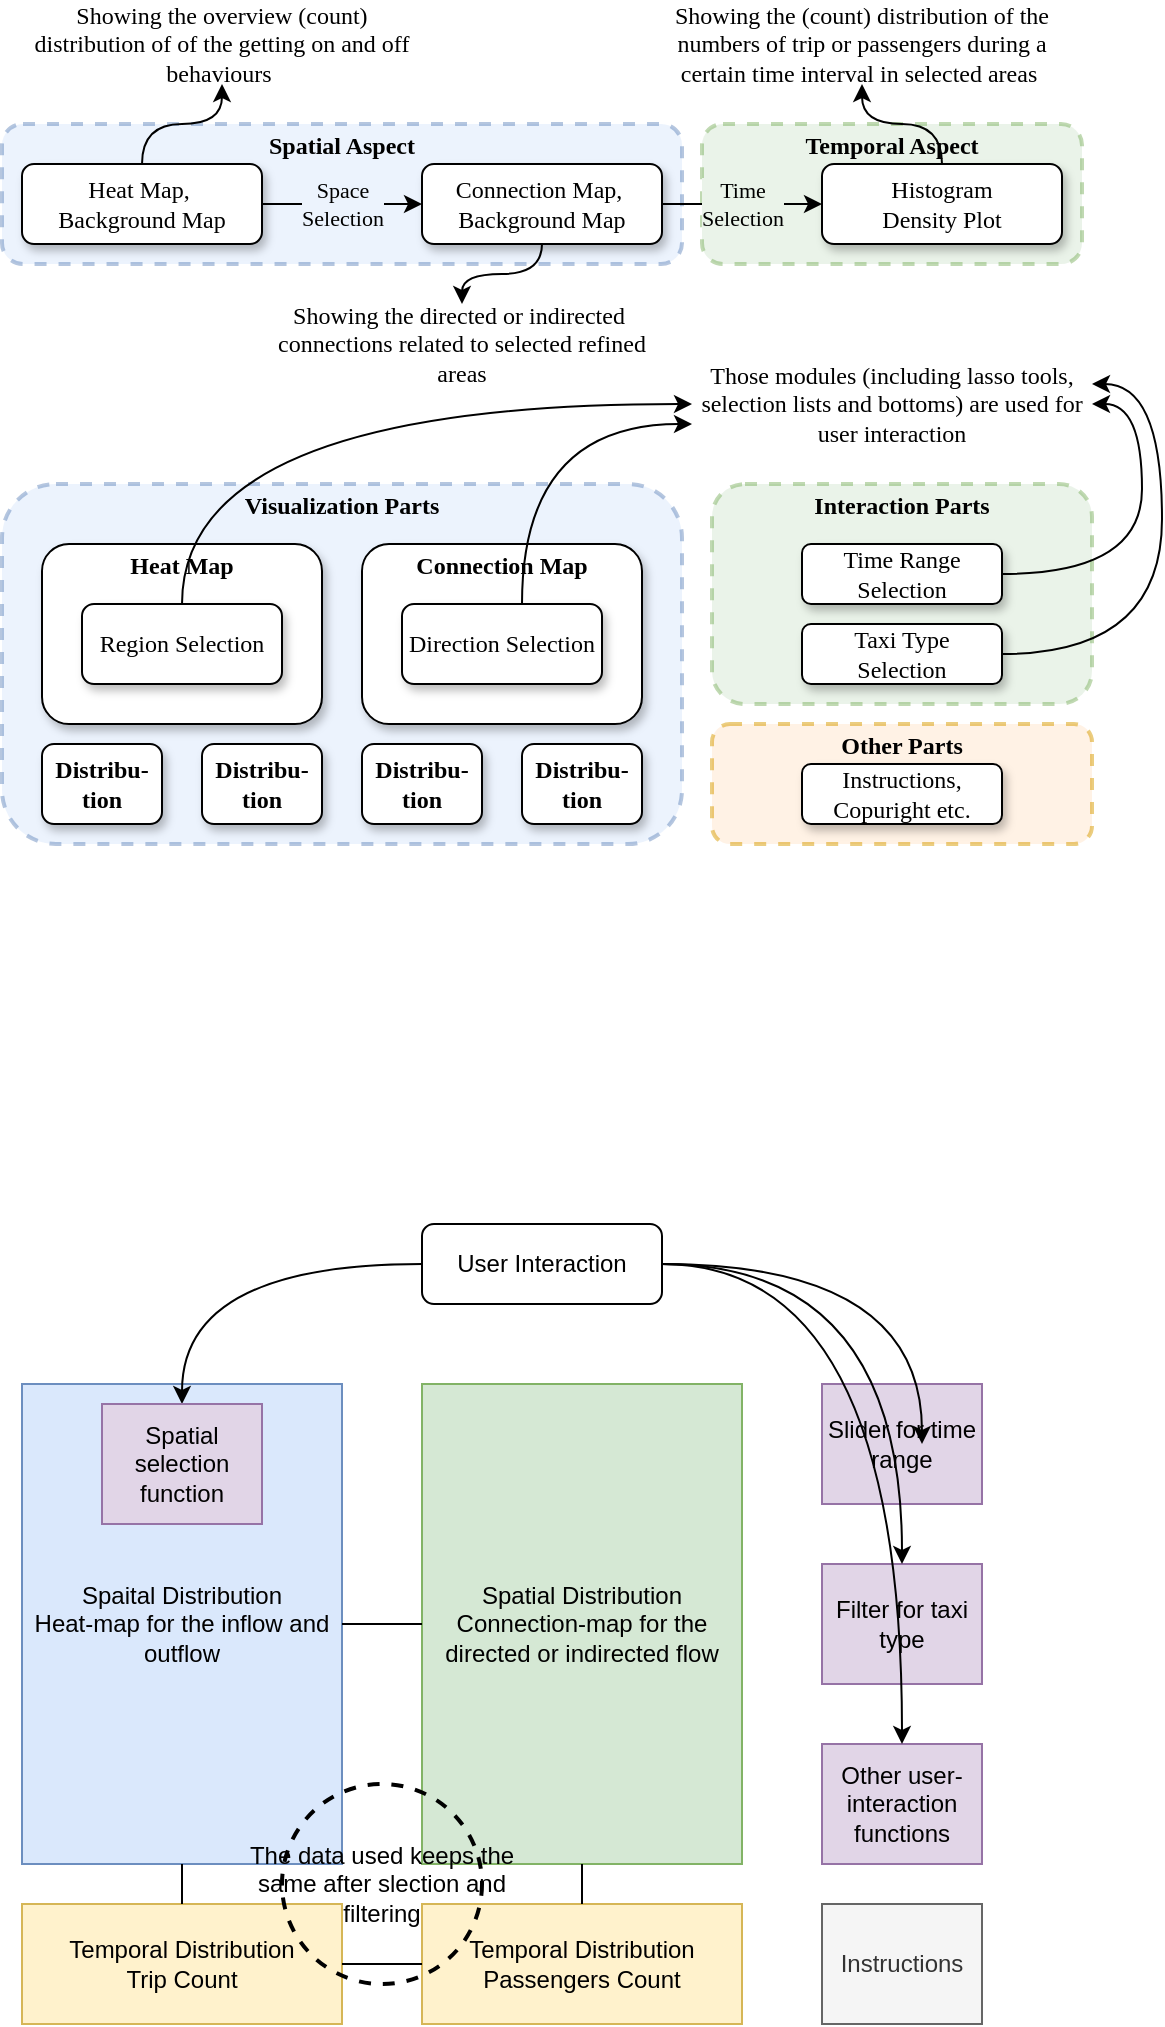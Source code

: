 <mxfile version="22.1.3" type="github" pages="2">
  <diagram name="第 1 页" id="zkNjxj-7vgQrWTerMI57">
    <mxGraphModel dx="734" dy="438" grid="1" gridSize="10" guides="1" tooltips="1" connect="1" arrows="1" fold="1" page="1" pageScale="1" pageWidth="827" pageHeight="1169" math="0" shadow="0">
      <root>
        <mxCell id="0" />
        <mxCell id="1" parent="0" />
        <mxCell id="u8HhoxKraR9D1wvQ_Hw4-2" value="&lt;p style=&quot;margin:0px;margin-top:4px;text-align:center;&quot;&gt;&lt;b&gt;Temporal Aspect&lt;/b&gt;&lt;/p&gt;" style="verticalAlign=top;align=left;overflow=fill;fontSize=12;fontFamily=Times New Roman;html=1;whiteSpace=wrap;shadow=0;rounded=1;fillColor=#d5e8d4;strokeColor=#82b366;strokeWidth=2;dashed=1;opacity=50;" vertex="1" parent="1">
          <mxGeometry x="380" y="100" width="190" height="70" as="geometry" />
        </mxCell>
        <mxCell id="u8HhoxKraR9D1wvQ_Hw4-1" value="&lt;p style=&quot;margin:0px;margin-top:4px;text-align:center;&quot;&gt;&lt;b&gt;Spatial Aspect&lt;/b&gt;&lt;/p&gt;" style="verticalAlign=top;align=left;overflow=fill;fontSize=12;fontFamily=Times New Roman;html=1;whiteSpace=wrap;shadow=0;rounded=1;fillColor=#dae8fc;strokeColor=#6c8ebf;strokeWidth=2;dashed=1;opacity=50;" vertex="1" parent="1">
          <mxGeometry x="30" y="100" width="340" height="70" as="geometry" />
        </mxCell>
        <mxCell id="XMkqf1rULxtsmKMtTNsO-2" value="Heat Map,&amp;nbsp;&lt;br&gt;Background Map" style="rounded=1;shadow=1;fontFamily=Times New Roman;align=center;labelBackgroundColor=none;labelBorderColor=none;whiteSpace=wrap;html=1;points=[[0,0,0,0,0],[0,0.3,0,0,0],[0,0.5,0,0,0],[0,0.85,0,0,0],[0,1,0,0,0],[0.25,0,0,0,0],[0.25,1,0,0,0],[0.5,0,0,0,0],[0.5,1,0,0,0],[0.75,0,0,0,0],[0.75,1,0,0,0],[1,0,0,0,0],[1,0.25,0,0,0],[1,0.5,0,0,0],[1,0.75,0,0,0],[1,1,0,0,0]];container=0;" vertex="1" parent="1">
          <mxGeometry x="40" y="120" width="120" height="40" as="geometry" />
        </mxCell>
        <mxCell id="XMkqf1rULxtsmKMtTNsO-3" value="Connection Map,&amp;nbsp;&lt;br&gt;Background Map" style="rounded=1;shadow=1;fontFamily=Times New Roman;align=center;labelBackgroundColor=none;labelBorderColor=none;whiteSpace=wrap;html=1;points=[[0,0,0,0,0],[0,0.3,0,0,0],[0,0.5,0,0,0],[0,0.85,0,0,0],[0,1,0,0,0],[0.25,0,0,0,0],[0.25,1,0,0,0],[0.5,0,0,0,0],[0.5,1,0,0,0],[0.75,0,0,0,0],[0.75,1,0,0,0],[1,0,0,0,0],[1,0.25,0,0,0],[1,0.5,0,0,0],[1,0.75,0,0,0],[1,1,0,0,0]];container=0;" vertex="1" parent="1">
          <mxGeometry x="240" y="120" width="120" height="40" as="geometry" />
        </mxCell>
        <mxCell id="XMkqf1rULxtsmKMtTNsO-4" value="Histogram&lt;br&gt;Density Plot" style="rounded=1;shadow=1;fontFamily=Times New Roman;align=center;labelBackgroundColor=none;labelBorderColor=none;whiteSpace=wrap;html=1;points=[[0,0,0,0,0],[0,0.3,0,0,0],[0,0.5,0,0,0],[0,0.85,0,0,0],[0,1,0,0,0],[0.25,0,0,0,0],[0.25,1,0,0,0],[0.5,0,0,0,0],[0.5,1,0,0,0],[0.75,0,0,0,0],[0.75,1,0,0,0],[1,0,0,0,0],[1,0.25,0,0,0],[1,0.5,0,0,0],[1,0.75,0,0,0],[1,1,0,0,0]];container=0;" vertex="1" parent="1">
          <mxGeometry x="440" y="120" width="120" height="40" as="geometry" />
        </mxCell>
        <mxCell id="-I8aVZD_lmO5MlXThIHt-1" value="Space&lt;br&gt;Selection" style="endArrow=classic;html=1;rounded=0;exitX=1;exitY=0.5;exitDx=0;exitDy=0;exitPerimeter=0;entryX=0;entryY=0.5;entryDx=0;entryDy=0;entryPerimeter=0;labelBackgroundColor=#ecf3fd;fontFamily=Times New Roman;" edge="1" parent="1" source="XMkqf1rULxtsmKMtTNsO-2" target="XMkqf1rULxtsmKMtTNsO-3">
          <mxGeometry width="50" height="50" relative="1" as="geometry">
            <mxPoint x="270" y="280" as="sourcePoint" />
            <mxPoint x="320" y="230" as="targetPoint" />
            <mxPoint as="offset" />
          </mxGeometry>
        </mxCell>
        <mxCell id="-I8aVZD_lmO5MlXThIHt-3" value="Time&lt;br&gt;Selection" style="endArrow=classic;html=1;rounded=0;exitX=1;exitY=0.5;exitDx=0;exitDy=0;exitPerimeter=0;labelBackgroundColor=#eaf3e9;fontFamily=Times New Roman;" edge="1" parent="1" source="XMkqf1rULxtsmKMtTNsO-3" target="XMkqf1rULxtsmKMtTNsO-4">
          <mxGeometry width="50" height="50" relative="1" as="geometry">
            <mxPoint x="374" y="90" as="sourcePoint" />
            <mxPoint x="454" y="90" as="targetPoint" />
          </mxGeometry>
        </mxCell>
        <mxCell id="u8HhoxKraR9D1wvQ_Hw4-4" value="&lt;font face=&quot;Times New Roman&quot;&gt;Showing the overview (count) distribution of of the getting on and off behaviours&amp;nbsp;&lt;/font&gt;" style="text;html=1;strokeColor=none;fillColor=none;align=center;verticalAlign=middle;whiteSpace=wrap;rounded=0;" vertex="1" parent="1">
          <mxGeometry x="40" y="40" width="200" height="40" as="geometry" />
        </mxCell>
        <mxCell id="u8HhoxKraR9D1wvQ_Hw4-5" value="&lt;font face=&quot;Times New Roman&quot;&gt;Showing the directed or indirected&amp;nbsp; connections related to selected refined areas&lt;/font&gt;" style="text;html=1;strokeColor=none;fillColor=none;align=center;verticalAlign=middle;whiteSpace=wrap;rounded=0;" vertex="1" parent="1">
          <mxGeometry x="160" y="190" width="200" height="40" as="geometry" />
        </mxCell>
        <mxCell id="u8HhoxKraR9D1wvQ_Hw4-6" value="&lt;font face=&quot;Times New Roman&quot;&gt;Showing the (count) distribution of the numbers of trip or passengers during a certain time interval in selected areas&amp;nbsp;&lt;/font&gt;" style="text;html=1;strokeColor=none;fillColor=none;align=center;verticalAlign=middle;whiteSpace=wrap;rounded=0;" vertex="1" parent="1">
          <mxGeometry x="360" y="40" width="200" height="40" as="geometry" />
        </mxCell>
        <mxCell id="u8HhoxKraR9D1wvQ_Hw4-7" value="" style="endArrow=classic;html=1;rounded=0;edgeStyle=orthogonalEdgeStyle;curved=1;" edge="1" parent="1" source="XMkqf1rULxtsmKMtTNsO-2" target="u8HhoxKraR9D1wvQ_Hw4-4">
          <mxGeometry width="50" height="50" relative="1" as="geometry">
            <mxPoint x="120" y="300" as="sourcePoint" />
            <mxPoint x="170" y="250" as="targetPoint" />
          </mxGeometry>
        </mxCell>
        <mxCell id="u8HhoxKraR9D1wvQ_Hw4-8" value="" style="endArrow=classic;html=1;rounded=0;edgeStyle=orthogonalEdgeStyle;curved=1;" edge="1" parent="1" source="XMkqf1rULxtsmKMtTNsO-3" target="u8HhoxKraR9D1wvQ_Hw4-5">
          <mxGeometry width="50" height="50" relative="1" as="geometry">
            <mxPoint x="110" y="130" as="sourcePoint" />
            <mxPoint x="150" y="90" as="targetPoint" />
          </mxGeometry>
        </mxCell>
        <mxCell id="u8HhoxKraR9D1wvQ_Hw4-9" value="" style="endArrow=classic;html=1;rounded=0;edgeStyle=orthogonalEdgeStyle;curved=1;" edge="1" parent="1" source="XMkqf1rULxtsmKMtTNsO-4" target="u8HhoxKraR9D1wvQ_Hw4-6">
          <mxGeometry width="50" height="50" relative="1" as="geometry">
            <mxPoint x="310" y="170" as="sourcePoint" />
            <mxPoint x="270" y="200" as="targetPoint" />
          </mxGeometry>
        </mxCell>
        <mxCell id="RHir4wSRkqeCRTTtprYb-1" value="Spaital Distribution&lt;br&gt;Heat-map for the inflow and outflow" style="rounded=0;whiteSpace=wrap;html=1;fillColor=#dae8fc;strokeColor=#6c8ebf;" vertex="1" parent="1">
          <mxGeometry x="40" y="730" width="160" height="240" as="geometry" />
        </mxCell>
        <mxCell id="RHir4wSRkqeCRTTtprYb-2" value="Spatial Distribution&lt;br&gt;Connection-map for the directed or indirected flow" style="rounded=0;whiteSpace=wrap;html=1;fillColor=#d5e8d4;strokeColor=#82b366;" vertex="1" parent="1">
          <mxGeometry x="240" y="730" width="160" height="240" as="geometry" />
        </mxCell>
        <mxCell id="RHir4wSRkqeCRTTtprYb-3" value="Slider for time range" style="rounded=0;whiteSpace=wrap;html=1;fillColor=#e1d5e7;strokeColor=#9673a6;" vertex="1" parent="1">
          <mxGeometry x="440" y="730" width="80" height="60" as="geometry" />
        </mxCell>
        <mxCell id="RHir4wSRkqeCRTTtprYb-4" value="Other user-interaction functions" style="rounded=0;whiteSpace=wrap;html=1;fillColor=#e1d5e7;strokeColor=#9673a6;" vertex="1" parent="1">
          <mxGeometry x="440" y="910" width="80" height="60" as="geometry" />
        </mxCell>
        <mxCell id="RHir4wSRkqeCRTTtprYb-5" value="Filter for taxi type" style="rounded=0;whiteSpace=wrap;html=1;fillColor=#e1d5e7;strokeColor=#9673a6;" vertex="1" parent="1">
          <mxGeometry x="440" y="820" width="80" height="60" as="geometry" />
        </mxCell>
        <mxCell id="RHir4wSRkqeCRTTtprYb-6" value="Temporal Distribution&lt;br&gt;Trip Count" style="rounded=0;whiteSpace=wrap;html=1;fillColor=#fff2cc;strokeColor=#d6b656;" vertex="1" parent="1">
          <mxGeometry x="40" y="990" width="160" height="60" as="geometry" />
        </mxCell>
        <mxCell id="RHir4wSRkqeCRTTtprYb-7" value="Temporal Distribution&lt;br style=&quot;border-color: var(--border-color);&quot;&gt;Passengers Count" style="rounded=0;whiteSpace=wrap;html=1;fillColor=#fff2cc;strokeColor=#d6b656;" vertex="1" parent="1">
          <mxGeometry x="240" y="990" width="160" height="60" as="geometry" />
        </mxCell>
        <mxCell id="RHir4wSRkqeCRTTtprYb-8" value="Instructions" style="rounded=0;whiteSpace=wrap;html=1;fillColor=#f5f5f5;strokeColor=#666666;fontColor=#333333;" vertex="1" parent="1">
          <mxGeometry x="440" y="990" width="80" height="60" as="geometry" />
        </mxCell>
        <mxCell id="RHir4wSRkqeCRTTtprYb-9" value="User Interaction" style="rounded=1;whiteSpace=wrap;html=1;" vertex="1" parent="1">
          <mxGeometry x="240" y="650" width="120" height="40" as="geometry" />
        </mxCell>
        <mxCell id="RHir4wSRkqeCRTTtprYb-10" value="" style="endArrow=classic;html=1;rounded=0;edgeStyle=orthogonalEdgeStyle;curved=1;entryX=0.5;entryY=0;entryDx=0;entryDy=0;" edge="1" parent="1" source="RHir4wSRkqeCRTTtprYb-9" target="RHir4wSRkqeCRTTtprYb-14">
          <mxGeometry width="50" height="50" relative="1" as="geometry">
            <mxPoint x="10" y="670" as="sourcePoint" />
            <mxPoint x="60" y="620" as="targetPoint" />
          </mxGeometry>
        </mxCell>
        <mxCell id="RHir4wSRkqeCRTTtprYb-11" value="" style="endArrow=classic;html=1;rounded=0;entryX=0.625;entryY=0.5;entryDx=0;entryDy=0;entryPerimeter=0;edgeStyle=orthogonalEdgeStyle;curved=1;" edge="1" parent="1" source="RHir4wSRkqeCRTTtprYb-9" target="RHir4wSRkqeCRTTtprYb-3">
          <mxGeometry width="50" height="50" relative="1" as="geometry">
            <mxPoint x="250" y="693" as="sourcePoint" />
            <mxPoint x="130" y="740" as="targetPoint" />
          </mxGeometry>
        </mxCell>
        <mxCell id="RHir4wSRkqeCRTTtprYb-12" value="" style="endArrow=classic;html=1;rounded=0;edgeStyle=orthogonalEdgeStyle;curved=1;" edge="1" parent="1" source="RHir4wSRkqeCRTTtprYb-9" target="RHir4wSRkqeCRTTtprYb-5">
          <mxGeometry width="50" height="50" relative="1" as="geometry">
            <mxPoint x="367" y="700" as="sourcePoint" />
            <mxPoint x="500" y="770" as="targetPoint" />
          </mxGeometry>
        </mxCell>
        <mxCell id="RHir4wSRkqeCRTTtprYb-13" value="" style="endArrow=classic;html=1;rounded=0;edgeStyle=orthogonalEdgeStyle;curved=1;" edge="1" parent="1" source="RHir4wSRkqeCRTTtprYb-9" target="RHir4wSRkqeCRTTtprYb-4">
          <mxGeometry width="50" height="50" relative="1" as="geometry">
            <mxPoint x="338" y="700" as="sourcePoint" />
            <mxPoint x="462" y="830" as="targetPoint" />
          </mxGeometry>
        </mxCell>
        <mxCell id="RHir4wSRkqeCRTTtprYb-14" value="Spatial selection function" style="rounded=0;whiteSpace=wrap;html=1;fillColor=#e1d5e7;strokeColor=#9673a6;" vertex="1" parent="1">
          <mxGeometry x="80" y="740" width="80" height="60" as="geometry" />
        </mxCell>
        <mxCell id="RHir4wSRkqeCRTTtprYb-15" value="" style="endArrow=none;html=1;rounded=0;" edge="1" parent="1" source="RHir4wSRkqeCRTTtprYb-1" target="RHir4wSRkqeCRTTtprYb-2">
          <mxGeometry width="50" height="50" relative="1" as="geometry">
            <mxPoint x="-50" y="910" as="sourcePoint" />
            <mxPoint y="860" as="targetPoint" />
          </mxGeometry>
        </mxCell>
        <mxCell id="RHir4wSRkqeCRTTtprYb-16" value="" style="endArrow=none;html=1;rounded=0;" edge="1" parent="1" source="RHir4wSRkqeCRTTtprYb-6" target="RHir4wSRkqeCRTTtprYb-7">
          <mxGeometry width="50" height="50" relative="1" as="geometry">
            <mxPoint x="210" y="860" as="sourcePoint" />
            <mxPoint x="250" y="860" as="targetPoint" />
          </mxGeometry>
        </mxCell>
        <mxCell id="RHir4wSRkqeCRTTtprYb-17" value="" style="endArrow=none;html=1;rounded=0;" edge="1" parent="1" source="RHir4wSRkqeCRTTtprYb-1" target="RHir4wSRkqeCRTTtprYb-6">
          <mxGeometry width="50" height="50" relative="1" as="geometry">
            <mxPoint x="210" y="1030" as="sourcePoint" />
            <mxPoint x="250" y="1030" as="targetPoint" />
          </mxGeometry>
        </mxCell>
        <mxCell id="RHir4wSRkqeCRTTtprYb-18" value="" style="endArrow=none;html=1;rounded=0;" edge="1" parent="1" source="RHir4wSRkqeCRTTtprYb-2" target="RHir4wSRkqeCRTTtprYb-7">
          <mxGeometry width="50" height="50" relative="1" as="geometry">
            <mxPoint x="130" y="980" as="sourcePoint" />
            <mxPoint x="130" y="1000" as="targetPoint" />
          </mxGeometry>
        </mxCell>
        <mxCell id="RHir4wSRkqeCRTTtprYb-19" value="" style="ellipse;whiteSpace=wrap;html=1;dashed=1;gradientColor=default;fillColor=none;strokeWidth=2;" vertex="1" parent="1">
          <mxGeometry x="170" y="930" width="100" height="100" as="geometry" />
        </mxCell>
        <mxCell id="RHir4wSRkqeCRTTtprYb-20" value="The data used keeps the same after slection and filtering" style="text;html=1;strokeColor=none;fillColor=none;align=center;verticalAlign=middle;whiteSpace=wrap;rounded=0;" vertex="1" parent="1">
          <mxGeometry x="150" y="965" width="140" height="30" as="geometry" />
        </mxCell>
        <mxCell id="RHir4wSRkqeCRTTtprYb-21" value="&lt;p style=&quot;margin:0px;margin-top:4px;text-align:center;&quot;&gt;&lt;b&gt;Visualization Parts&lt;/b&gt;&lt;/p&gt;" style="verticalAlign=top;align=left;overflow=fill;fontSize=12;fontFamily=Times New Roman;html=1;whiteSpace=wrap;shadow=0;rounded=1;fillColor=#dae8fc;strokeColor=#6c8ebf;strokeWidth=2;dashed=1;opacity=50;" vertex="1" parent="1">
          <mxGeometry x="30" y="280" width="340" height="180" as="geometry" />
        </mxCell>
        <mxCell id="RHir4wSRkqeCRTTtprYb-22" value="&lt;p style=&quot;margin:0px;margin-top:4px;text-align:center;&quot;&gt;&lt;b&gt;Interaction Parts&lt;/b&gt;&lt;/p&gt;" style="verticalAlign=top;align=left;overflow=fill;fontSize=12;fontFamily=Times New Roman;html=1;whiteSpace=wrap;shadow=0;rounded=1;fillColor=#d5e8d4;strokeColor=#82b366;strokeWidth=2;dashed=1;opacity=50;" vertex="1" parent="1">
          <mxGeometry x="385" y="280" width="190" height="110" as="geometry" />
        </mxCell>
        <mxCell id="RHir4wSRkqeCRTTtprYb-23" value="&lt;p style=&quot;margin:0px;margin-top:4px;text-align:center;&quot;&gt;&lt;b&gt;Other Parts&lt;/b&gt;&lt;/p&gt;" style="verticalAlign=top;align=left;overflow=fill;fontSize=12;fontFamily=Times New Roman;html=1;whiteSpace=wrap;shadow=0;rounded=1;fillColor=#ffe6cc;strokeColor=#d79b00;strokeWidth=2;dashed=1;opacity=50;" vertex="1" parent="1">
          <mxGeometry x="385" y="400" width="190" height="60" as="geometry" />
        </mxCell>
        <mxCell id="RHir4wSRkqeCRTTtprYb-28" value="&lt;p style=&quot;margin:0px;margin-top:4px;text-align:center;&quot;&gt;&lt;b&gt;Heat Map&lt;/b&gt;&lt;/p&gt;" style="verticalAlign=top;align=left;overflow=fill;fontSize=12;fontFamily=Times New Roman;html=1;whiteSpace=wrap;shadow=1;rounded=1;strokeColor=default;fillColor=#FFFFFF;" vertex="1" parent="1">
          <mxGeometry x="50" y="310" width="140" height="90" as="geometry" />
        </mxCell>
        <mxCell id="RHir4wSRkqeCRTTtprYb-29" value="Region Selection" style="rounded=1;whiteSpace=wrap;html=1;shadow=1;fontFamily=Times New Roman;" vertex="1" parent="1">
          <mxGeometry x="70" y="340" width="100" height="40" as="geometry" />
        </mxCell>
        <mxCell id="RHir4wSRkqeCRTTtprYb-32" value="&lt;p style=&quot;margin:0px;margin-top:4px;text-align:center;&quot;&gt;&lt;b&gt;Connection Map&lt;/b&gt;&lt;/p&gt;" style="verticalAlign=top;align=left;overflow=fill;fontSize=12;fontFamily=Times New Roman;html=1;whiteSpace=wrap;shadow=1;rounded=1;strokeColor=default;fillColor=#FFFFFF;" vertex="1" parent="1">
          <mxGeometry x="210" y="310" width="140" height="90" as="geometry" />
        </mxCell>
        <mxCell id="RHir4wSRkqeCRTTtprYb-33" value="Direction Selection" style="rounded=1;whiteSpace=wrap;html=1;shadow=1;fontFamily=Times New Roman;" vertex="1" parent="1">
          <mxGeometry x="230" y="340" width="100" height="40" as="geometry" />
        </mxCell>
        <mxCell id="RHir4wSRkqeCRTTtprYb-41" value="Distribu-tion" style="rounded=1;shadow=1;fontFamily=Times New Roman;align=center;labelBackgroundColor=none;labelBorderColor=none;whiteSpace=wrap;html=1;points=[[0,0,0,0,0],[0,0.3,0,0,0],[0,0.5,0,0,0],[0,0.85,0,0,0],[0,1,0,0,0],[0.25,0,0,0,0],[0.25,1,0,0,0],[0.5,0,0,0,0],[0.5,1,0,0,0],[0.75,0,0,0,0],[0.75,1,0,0,0],[1,0,0,0,0],[1,0.25,0,0,0],[1,0.5,0,0,0],[1,0.75,0,0,0],[1,1,0,0,0]];container=0;fontStyle=1" vertex="1" parent="1">
          <mxGeometry x="50" y="410" width="60" height="40" as="geometry" />
        </mxCell>
        <mxCell id="RHir4wSRkqeCRTTtprYb-42" value="Distribu-tion" style="rounded=1;shadow=1;fontFamily=Times New Roman;align=center;labelBackgroundColor=none;labelBorderColor=none;whiteSpace=wrap;html=1;points=[[0,0,0,0,0],[0,0.3,0,0,0],[0,0.5,0,0,0],[0,0.85,0,0,0],[0,1,0,0,0],[0.25,0,0,0,0],[0.25,1,0,0,0],[0.5,0,0,0,0],[0.5,1,0,0,0],[0.75,0,0,0,0],[0.75,1,0,0,0],[1,0,0,0,0],[1,0.25,0,0,0],[1,0.5,0,0,0],[1,0.75,0,0,0],[1,1,0,0,0]];container=0;fontStyle=1" vertex="1" parent="1">
          <mxGeometry x="130" y="410" width="60" height="40" as="geometry" />
        </mxCell>
        <mxCell id="RHir4wSRkqeCRTTtprYb-43" value="Distribu-tion" style="rounded=1;shadow=1;fontFamily=Times New Roman;align=center;labelBackgroundColor=none;labelBorderColor=none;whiteSpace=wrap;html=1;points=[[0,0,0,0,0],[0,0.3,0,0,0],[0,0.5,0,0,0],[0,0.85,0,0,0],[0,1,0,0,0],[0.25,0,0,0,0],[0.25,1,0,0,0],[0.5,0,0,0,0],[0.5,1,0,0,0],[0.75,0,0,0,0],[0.75,1,0,0,0],[1,0,0,0,0],[1,0.25,0,0,0],[1,0.5,0,0,0],[1,0.75,0,0,0],[1,1,0,0,0]];container=0;fontStyle=1" vertex="1" parent="1">
          <mxGeometry x="210" y="410" width="60" height="40" as="geometry" />
        </mxCell>
        <mxCell id="RHir4wSRkqeCRTTtprYb-44" value="Distribu-tion" style="rounded=1;shadow=1;fontFamily=Times New Roman;align=center;labelBackgroundColor=none;labelBorderColor=none;whiteSpace=wrap;html=1;points=[[0,0,0,0,0],[0,0.3,0,0,0],[0,0.5,0,0,0],[0,0.85,0,0,0],[0,1,0,0,0],[0.25,0,0,0,0],[0.25,1,0,0,0],[0.5,0,0,0,0],[0.5,1,0,0,0],[0.75,0,0,0,0],[0.75,1,0,0,0],[1,0,0,0,0],[1,0.25,0,0,0],[1,0.5,0,0,0],[1,0.75,0,0,0],[1,1,0,0,0]];container=0;fontStyle=1" vertex="1" parent="1">
          <mxGeometry x="290" y="410" width="60" height="40" as="geometry" />
        </mxCell>
        <mxCell id="RHir4wSRkqeCRTTtprYb-45" value="Time Range Selection" style="rounded=1;whiteSpace=wrap;html=1;shadow=1;fontFamily=Times New Roman;" vertex="1" parent="1">
          <mxGeometry x="430" y="310" width="100" height="30" as="geometry" />
        </mxCell>
        <mxCell id="RHir4wSRkqeCRTTtprYb-46" value="Taxi Type&lt;br&gt;Selection" style="rounded=1;whiteSpace=wrap;html=1;shadow=1;fontFamily=Times New Roman;" vertex="1" parent="1">
          <mxGeometry x="430" y="350" width="100" height="30" as="geometry" />
        </mxCell>
        <mxCell id="RHir4wSRkqeCRTTtprYb-47" value="Instructions,&lt;br&gt;Copuright etc." style="rounded=1;whiteSpace=wrap;html=1;shadow=1;fontFamily=Times New Roman;" vertex="1" parent="1">
          <mxGeometry x="430" y="420" width="100" height="30" as="geometry" />
        </mxCell>
        <mxCell id="RHir4wSRkqeCRTTtprYb-52" value="&lt;font face=&quot;Times New Roman&quot;&gt;Those modules (including lasso tools, selection lists and bottoms) are used for user interaction&lt;/font&gt;" style="text;html=1;strokeColor=none;fillColor=none;align=center;verticalAlign=middle;whiteSpace=wrap;rounded=0;" vertex="1" parent="1">
          <mxGeometry x="375" y="220" width="200" height="40" as="geometry" />
        </mxCell>
        <mxCell id="RHir4wSRkqeCRTTtprYb-53" value="" style="endArrow=classic;html=1;rounded=0;edgeStyle=orthogonalEdgeStyle;curved=1;entryX=0;entryY=0.5;entryDx=0;entryDy=0;" edge="1" parent="1" source="RHir4wSRkqeCRTTtprYb-29" target="RHir4wSRkqeCRTTtprYb-52">
          <mxGeometry width="50" height="50" relative="1" as="geometry">
            <mxPoint x="310" y="170" as="sourcePoint" />
            <mxPoint x="270" y="200" as="targetPoint" />
            <Array as="points">
              <mxPoint x="120" y="240" />
            </Array>
          </mxGeometry>
        </mxCell>
        <mxCell id="RHir4wSRkqeCRTTtprYb-54" value="" style="endArrow=classic;html=1;rounded=0;edgeStyle=orthogonalEdgeStyle;curved=1;entryX=0;entryY=0.75;entryDx=0;entryDy=0;" edge="1" parent="1" source="RHir4wSRkqeCRTTtprYb-33" target="RHir4wSRkqeCRTTtprYb-52">
          <mxGeometry width="50" height="50" relative="1" as="geometry">
            <mxPoint x="130" y="350" as="sourcePoint" />
            <mxPoint x="385" y="250" as="targetPoint" />
            <Array as="points">
              <mxPoint x="290" y="250" />
            </Array>
          </mxGeometry>
        </mxCell>
        <mxCell id="RHir4wSRkqeCRTTtprYb-55" value="" style="endArrow=classic;html=1;rounded=0;edgeStyle=orthogonalEdgeStyle;curved=1;exitX=1;exitY=0.5;exitDx=0;exitDy=0;" edge="1" parent="1" source="RHir4wSRkqeCRTTtprYb-45" target="RHir4wSRkqeCRTTtprYb-52">
          <mxGeometry width="50" height="50" relative="1" as="geometry">
            <mxPoint x="310" y="350" as="sourcePoint" />
            <mxPoint x="385" y="260" as="targetPoint" />
            <Array as="points">
              <mxPoint x="600" y="325" />
              <mxPoint x="600" y="240" />
            </Array>
          </mxGeometry>
        </mxCell>
        <mxCell id="RHir4wSRkqeCRTTtprYb-56" value="" style="endArrow=classic;html=1;rounded=0;edgeStyle=orthogonalEdgeStyle;curved=1;exitX=1;exitY=0.5;exitDx=0;exitDy=0;entryX=1;entryY=0.25;entryDx=0;entryDy=0;" edge="1" parent="1" source="RHir4wSRkqeCRTTtprYb-46" target="RHir4wSRkqeCRTTtprYb-52">
          <mxGeometry width="50" height="50" relative="1" as="geometry">
            <mxPoint x="540" y="335" as="sourcePoint" />
            <mxPoint x="585" y="250" as="targetPoint" />
            <Array as="points">
              <mxPoint x="610" y="365" />
              <mxPoint x="610" y="230" />
            </Array>
          </mxGeometry>
        </mxCell>
      </root>
    </mxGraphModel>
  </diagram>
  <diagram id="55nbSS_ZiVXcy6A35bE9" name="第 2 页">
    <mxGraphModel dx="954" dy="570" grid="1" gridSize="10" guides="1" tooltips="1" connect="1" arrows="1" fold="1" page="1" pageScale="1" pageWidth="827" pageHeight="1169" math="0" shadow="0">
      <root>
        <mxCell id="0" />
        <mxCell id="1" parent="0" />
        <mxCell id="liNgja8HcJqzZslweJPf-1" value="Spaital Distribution&lt;br&gt;Heat-map for the inflow and outflow" style="rounded=0;whiteSpace=wrap;html=1;fillColor=#dae8fc;strokeColor=#6c8ebf;" vertex="1" parent="1">
          <mxGeometry x="120" y="120" width="160" height="240" as="geometry" />
        </mxCell>
        <mxCell id="liNgja8HcJqzZslweJPf-2" value="Spatial Distribution&lt;br&gt;Connection-map for the directed or indirected flow" style="rounded=0;whiteSpace=wrap;html=1;fillColor=#d5e8d4;strokeColor=#82b366;" vertex="1" parent="1">
          <mxGeometry x="320" y="120" width="160" height="240" as="geometry" />
        </mxCell>
        <mxCell id="liNgja8HcJqzZslweJPf-3" value="Slider for time range" style="rounded=0;whiteSpace=wrap;html=1;fillColor=#e1d5e7;strokeColor=#9673a6;" vertex="1" parent="1">
          <mxGeometry x="520" y="120" width="80" height="60" as="geometry" />
        </mxCell>
        <mxCell id="liNgja8HcJqzZslweJPf-4" value="Other user-interaction functions" style="rounded=0;whiteSpace=wrap;html=1;fillColor=#e1d5e7;strokeColor=#9673a6;" vertex="1" parent="1">
          <mxGeometry x="520" y="300" width="80" height="60" as="geometry" />
        </mxCell>
        <mxCell id="liNgja8HcJqzZslweJPf-5" value="Filter for taxi type" style="rounded=0;whiteSpace=wrap;html=1;fillColor=#e1d5e7;strokeColor=#9673a6;" vertex="1" parent="1">
          <mxGeometry x="520" y="210" width="80" height="60" as="geometry" />
        </mxCell>
        <mxCell id="liNgja8HcJqzZslweJPf-6" value="Temporal Distribution&lt;br&gt;Trip Count" style="rounded=0;whiteSpace=wrap;html=1;fillColor=#fff2cc;strokeColor=#d6b656;" vertex="1" parent="1">
          <mxGeometry x="120" y="380" width="160" height="60" as="geometry" />
        </mxCell>
        <mxCell id="liNgja8HcJqzZslweJPf-7" value="Temporal Distribution&lt;br style=&quot;border-color: var(--border-color);&quot;&gt;Passengers Count" style="rounded=0;whiteSpace=wrap;html=1;fillColor=#fff2cc;strokeColor=#d6b656;" vertex="1" parent="1">
          <mxGeometry x="320" y="380" width="160" height="60" as="geometry" />
        </mxCell>
        <mxCell id="liNgja8HcJqzZslweJPf-8" value="Instructions" style="rounded=0;whiteSpace=wrap;html=1;fillColor=#f5f5f5;strokeColor=#666666;fontColor=#333333;" vertex="1" parent="1">
          <mxGeometry x="520" y="380" width="80" height="60" as="geometry" />
        </mxCell>
        <mxCell id="liNgja8HcJqzZslweJPf-9" value="User Interaction" style="rounded=1;whiteSpace=wrap;html=1;" vertex="1" parent="1">
          <mxGeometry x="320" y="40" width="120" height="40" as="geometry" />
        </mxCell>
        <mxCell id="liNgja8HcJqzZslweJPf-10" value="" style="endArrow=classic;html=1;rounded=0;edgeStyle=orthogonalEdgeStyle;curved=1;entryX=0.5;entryY=0;entryDx=0;entryDy=0;" edge="1" parent="1" source="liNgja8HcJqzZslweJPf-9" target="liNgja8HcJqzZslweJPf-14">
          <mxGeometry width="50" height="50" relative="1" as="geometry">
            <mxPoint x="90" y="60" as="sourcePoint" />
            <mxPoint x="140" y="10" as="targetPoint" />
          </mxGeometry>
        </mxCell>
        <mxCell id="liNgja8HcJqzZslweJPf-11" value="" style="endArrow=classic;html=1;rounded=0;entryX=0.625;entryY=0.5;entryDx=0;entryDy=0;entryPerimeter=0;edgeStyle=orthogonalEdgeStyle;curved=1;" edge="1" parent="1" source="liNgja8HcJqzZslweJPf-9" target="liNgja8HcJqzZslweJPf-3">
          <mxGeometry width="50" height="50" relative="1" as="geometry">
            <mxPoint x="330" y="83" as="sourcePoint" />
            <mxPoint x="210" y="130" as="targetPoint" />
          </mxGeometry>
        </mxCell>
        <mxCell id="liNgja8HcJqzZslweJPf-12" value="" style="endArrow=classic;html=1;rounded=0;edgeStyle=orthogonalEdgeStyle;curved=1;" edge="1" parent="1" source="liNgja8HcJqzZslweJPf-9" target="liNgja8HcJqzZslweJPf-5">
          <mxGeometry width="50" height="50" relative="1" as="geometry">
            <mxPoint x="447" y="90" as="sourcePoint" />
            <mxPoint x="580" y="160" as="targetPoint" />
          </mxGeometry>
        </mxCell>
        <mxCell id="liNgja8HcJqzZslweJPf-13" value="" style="endArrow=classic;html=1;rounded=0;edgeStyle=orthogonalEdgeStyle;curved=1;" edge="1" parent="1" source="liNgja8HcJqzZslweJPf-9" target="liNgja8HcJqzZslweJPf-4">
          <mxGeometry width="50" height="50" relative="1" as="geometry">
            <mxPoint x="418" y="90" as="sourcePoint" />
            <mxPoint x="542" y="220" as="targetPoint" />
          </mxGeometry>
        </mxCell>
        <mxCell id="liNgja8HcJqzZslweJPf-14" value="Spatial selection function" style="rounded=0;whiteSpace=wrap;html=1;fillColor=#e1d5e7;strokeColor=#9673a6;" vertex="1" parent="1">
          <mxGeometry x="160" y="130" width="80" height="60" as="geometry" />
        </mxCell>
        <mxCell id="liNgja8HcJqzZslweJPf-15" value="" style="endArrow=none;html=1;rounded=0;" edge="1" parent="1" source="liNgja8HcJqzZslweJPf-1" target="liNgja8HcJqzZslweJPf-2">
          <mxGeometry width="50" height="50" relative="1" as="geometry">
            <mxPoint x="30" y="300" as="sourcePoint" />
            <mxPoint x="80" y="250" as="targetPoint" />
          </mxGeometry>
        </mxCell>
        <mxCell id="liNgja8HcJqzZslweJPf-16" value="" style="endArrow=none;html=1;rounded=0;" edge="1" parent="1" source="liNgja8HcJqzZslweJPf-6" target="liNgja8HcJqzZslweJPf-7">
          <mxGeometry width="50" height="50" relative="1" as="geometry">
            <mxPoint x="290" y="250" as="sourcePoint" />
            <mxPoint x="330" y="250" as="targetPoint" />
          </mxGeometry>
        </mxCell>
        <mxCell id="liNgja8HcJqzZslweJPf-17" value="" style="endArrow=none;html=1;rounded=0;" edge="1" parent="1" source="liNgja8HcJqzZslweJPf-1" target="liNgja8HcJqzZslweJPf-6">
          <mxGeometry width="50" height="50" relative="1" as="geometry">
            <mxPoint x="290" y="420" as="sourcePoint" />
            <mxPoint x="330" y="420" as="targetPoint" />
          </mxGeometry>
        </mxCell>
        <mxCell id="liNgja8HcJqzZslweJPf-18" value="" style="endArrow=none;html=1;rounded=0;" edge="1" parent="1" source="liNgja8HcJqzZslweJPf-2" target="liNgja8HcJqzZslweJPf-7">
          <mxGeometry width="50" height="50" relative="1" as="geometry">
            <mxPoint x="210" y="370" as="sourcePoint" />
            <mxPoint x="210" y="390" as="targetPoint" />
          </mxGeometry>
        </mxCell>
        <mxCell id="liNgja8HcJqzZslweJPf-19" value="" style="ellipse;whiteSpace=wrap;html=1;dashed=1;gradientColor=default;fillColor=none;strokeWidth=2;" vertex="1" parent="1">
          <mxGeometry x="250" y="320" width="100" height="100" as="geometry" />
        </mxCell>
        <mxCell id="liNgja8HcJqzZslweJPf-20" value="The data used keeps the same after slection and filtering" style="text;html=1;strokeColor=none;fillColor=none;align=center;verticalAlign=middle;whiteSpace=wrap;rounded=0;" vertex="1" parent="1">
          <mxGeometry x="230" y="355" width="140" height="30" as="geometry" />
        </mxCell>
      </root>
    </mxGraphModel>
  </diagram>
</mxfile>
